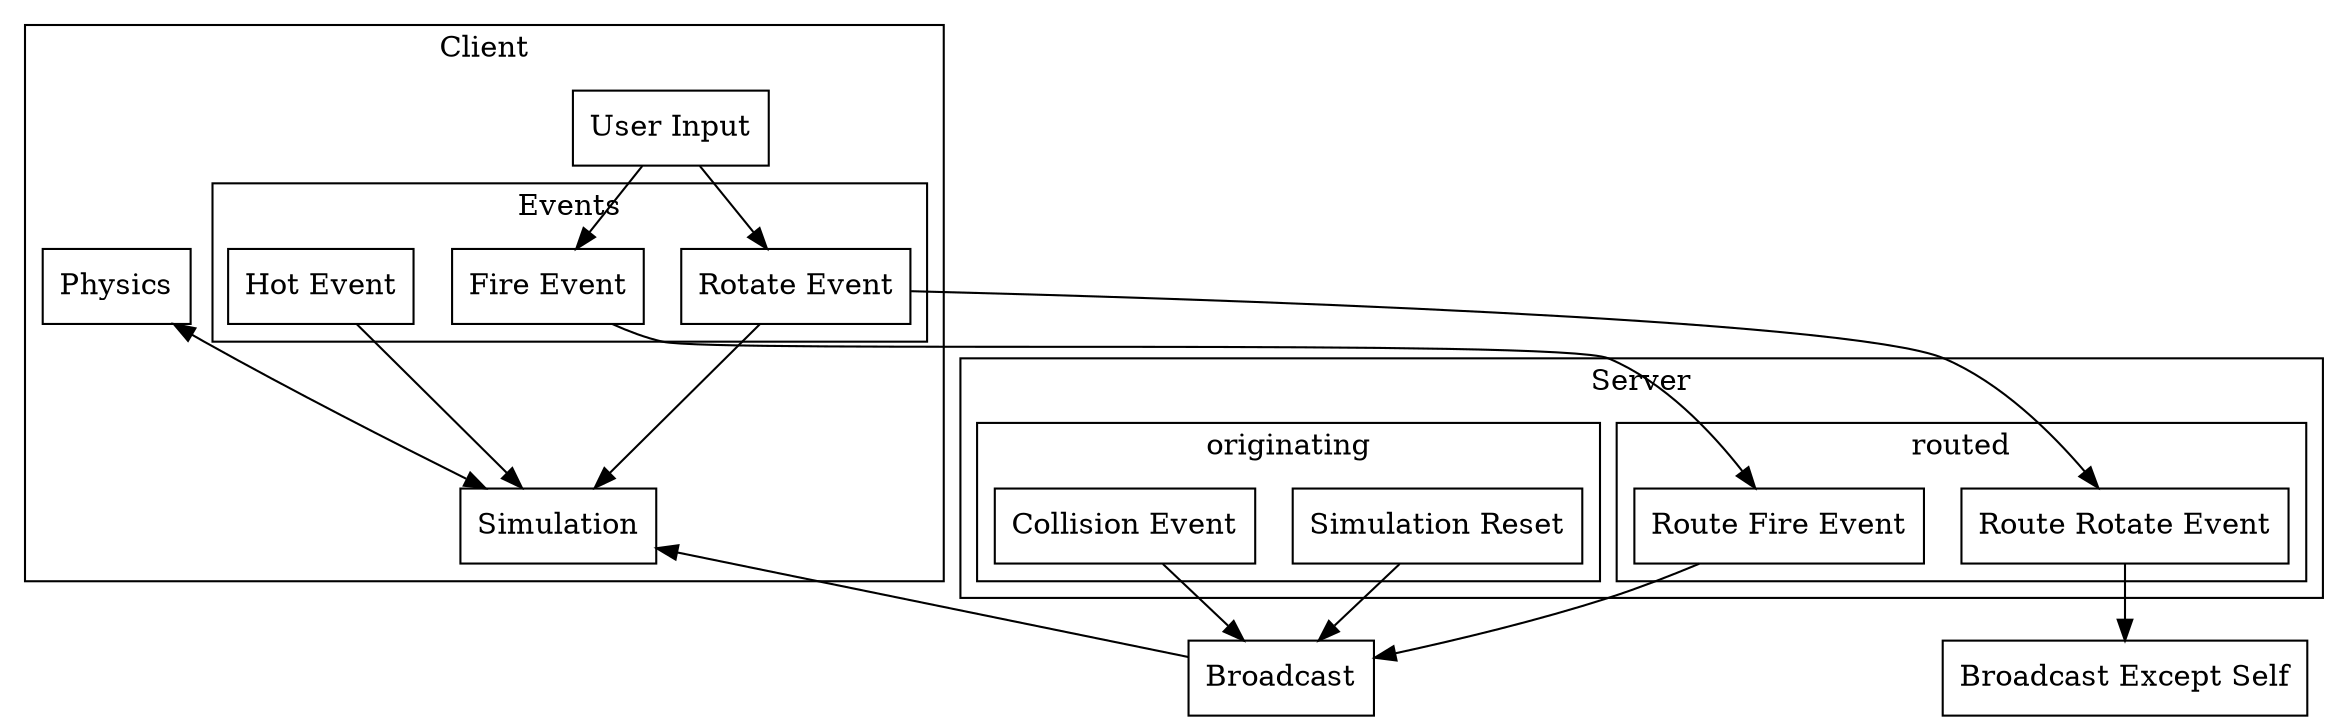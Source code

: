 digraph events {
  node [shape=record];

  user_input   [label = "User Input"];
  fire_event   [label = "Fire Event"];
  rotate_event [label = "Rotate Event"];
  simulation_reset [label = "Simulation Reset"];
  route_fire   [label = "Route Fire Event"];
  route_rotate [label = "Route Rotate Event"];
  simulation   [label = "Simulation"];
  broadcast    [label = "Broadcast"];
  broadcast_except    [label = "Broadcast Except Self"];
  collision_event [label = "Collision Event"];
  hot_event [label = "Hot Event"];

  physics [label = "Physics"];

  physics -> simulation [dir=both];

  user_input -> rotate_event -> route_rotate;
  user_input -> fire_event -> route_fire -> broadcast;
  rotate_event -> simulation;
  simulation_reset -> broadcast;
  collision_event -> broadcast;
  broadcast -> simulation;

  route_rotate -> broadcast_except;

  subgraph cluster_client {
	  label = "Client";
	  user_input;
	  physics;
	  simulation;
	  subgraph cluster_events {
		  label = "Events";
		  fire_event;
		  rotate_event;
		  hot_event;
	  }
	  hot_event -> simulation;
  }

  subgraph cluster_server {
	  label = "Server";
	  subgraph cluster_server_o {
		  label = "originating";
		  {rank=same simulation_reset collision_event}
	  }
	  subgraph cluster_server_r {
		  label = "routed";
		  {rank=same route_fire route_rotate}
	  }
  }

}